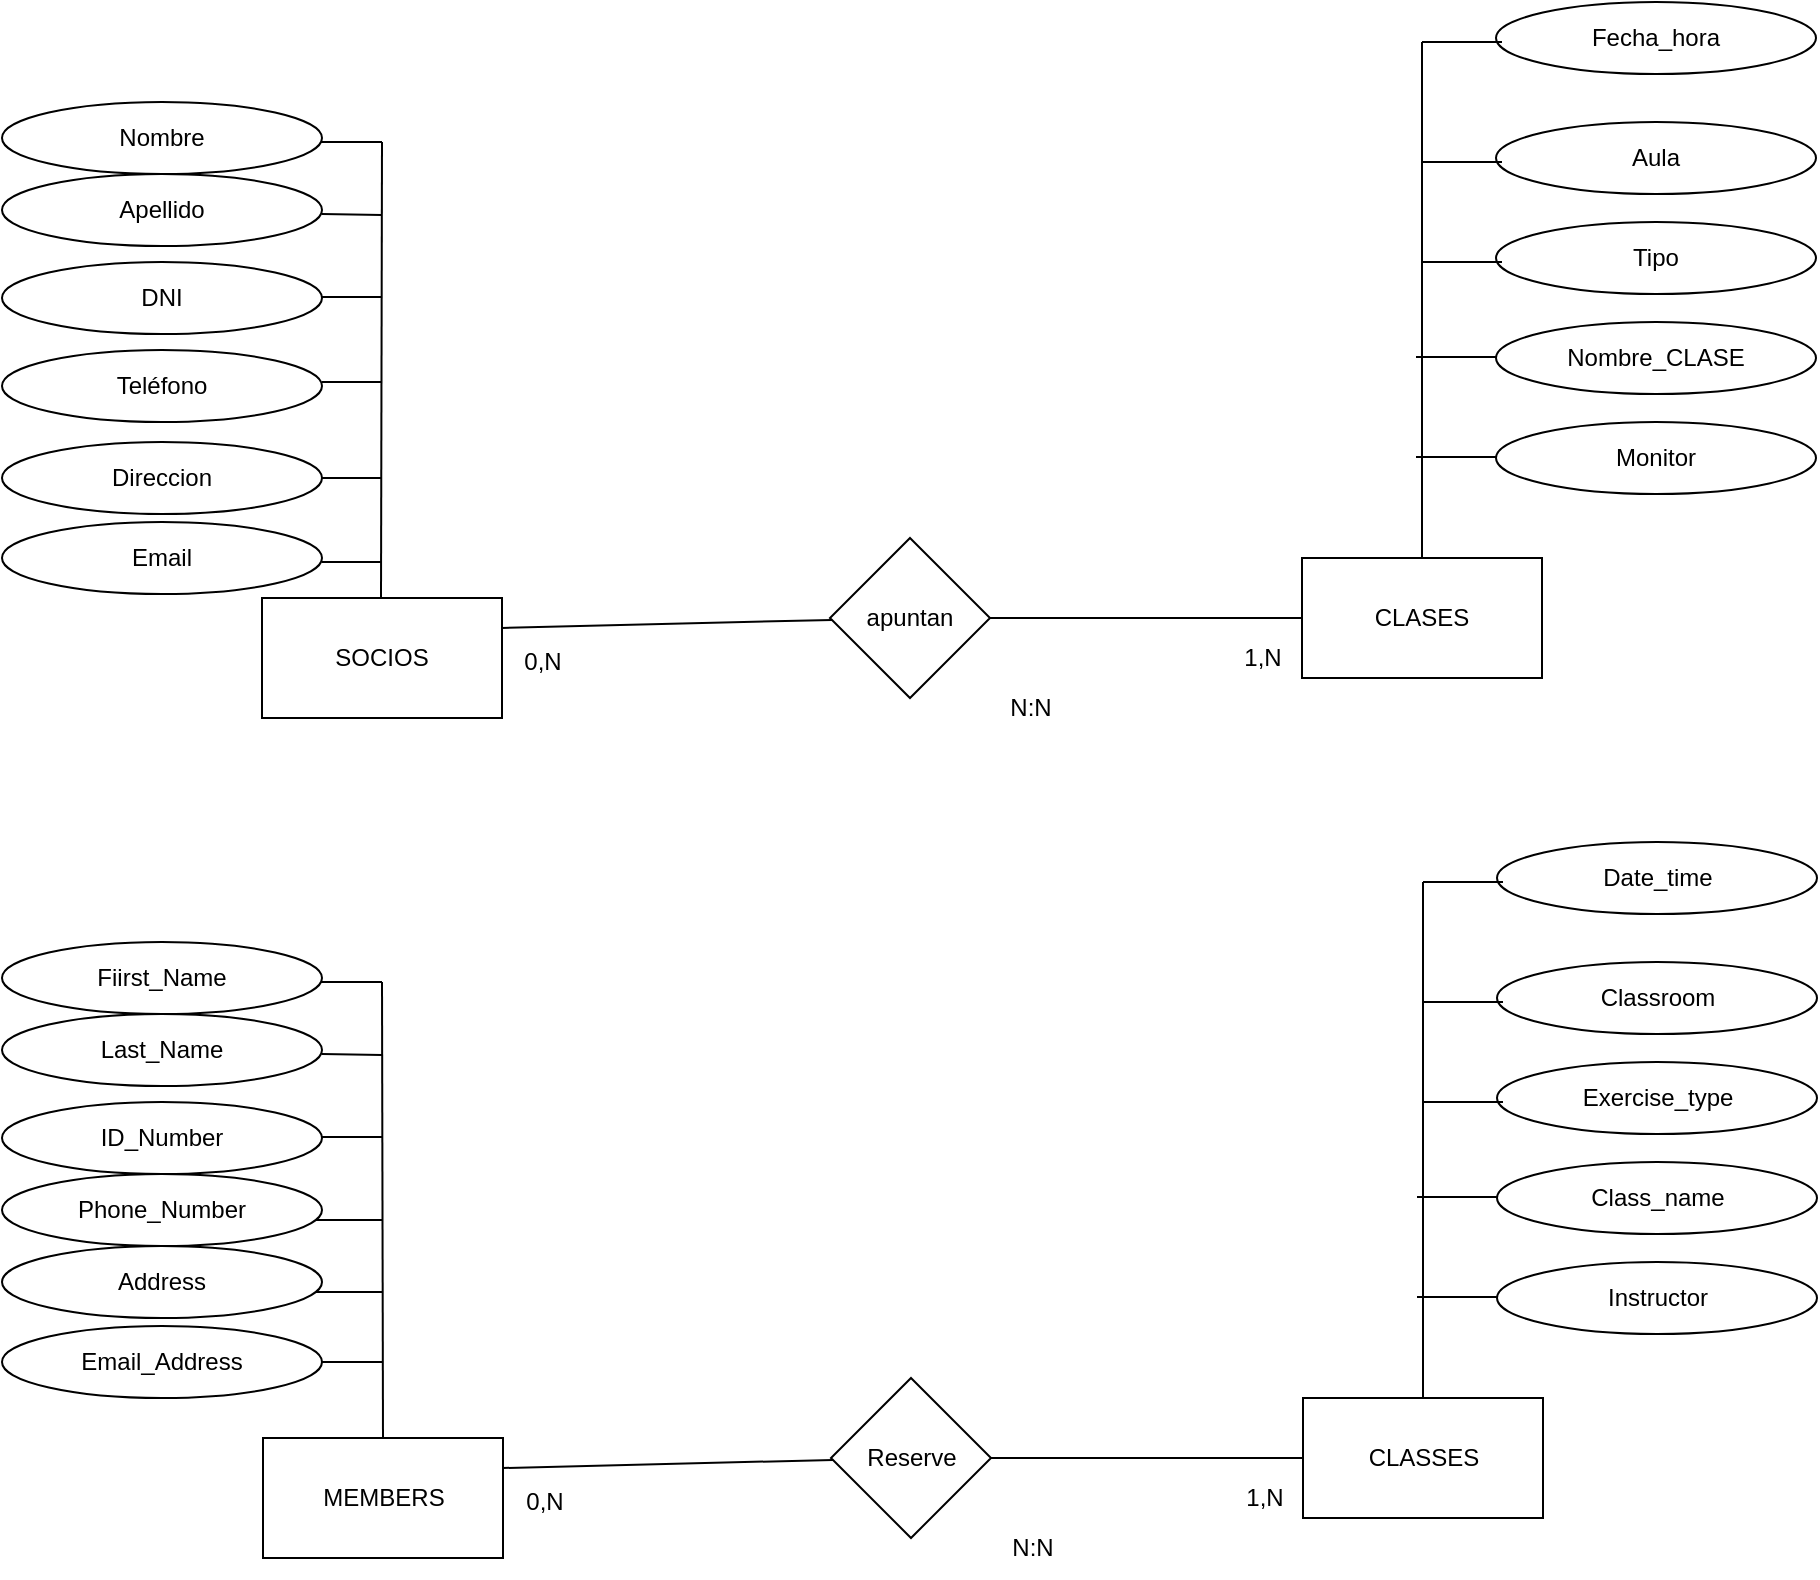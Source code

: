 <mxfile version="21.2.9" type="google">
  <diagram name="Página-1" id="dhJoWTg4MB5wxoDpjGGh">
    <mxGraphModel grid="1" page="1" gridSize="10" guides="1" tooltips="1" connect="1" arrows="1" fold="1" pageScale="1" pageWidth="827" pageHeight="1169" math="0" shadow="0">
      <root>
        <mxCell id="0" />
        <mxCell id="1" parent="0" />
        <mxCell id="_mJZ4wqmGVXa4T_1o8Sn-4" value="" style="endArrow=none;html=1;rounded=0;exitX=1;exitY=0.5;exitDx=0;exitDy=0;" edge="1" parent="1" source="_mJZ4wqmGVXa4T_1o8Sn-3" target="_mJZ4wqmGVXa4T_1o8Sn-5">
          <mxGeometry width="50" height="50" relative="1" as="geometry">
            <mxPoint x="390" y="310" as="sourcePoint" />
            <mxPoint x="510" y="110" as="targetPoint" />
          </mxGeometry>
        </mxCell>
        <mxCell id="_mJZ4wqmGVXa4T_1o8Sn-5" value="CLASES" style="rounded=0;whiteSpace=wrap;html=1;" vertex="1" parent="1">
          <mxGeometry x="730" y="518" width="120" height="60" as="geometry" />
        </mxCell>
        <mxCell id="_mJZ4wqmGVXa4T_1o8Sn-9" value="SOCIOS" style="rounded=0;whiteSpace=wrap;html=1;" vertex="1" parent="1">
          <mxGeometry x="210" y="538" width="120" height="60" as="geometry" />
        </mxCell>
        <mxCell id="_mJZ4wqmGVXa4T_1o8Sn-10" value="0,N" style="text;html=1;align=center;verticalAlign=middle;resizable=0;points=[];autosize=1;strokeColor=none;fillColor=none;" vertex="1" parent="1">
          <mxGeometry x="330" y="555" width="40" height="30" as="geometry" />
        </mxCell>
        <mxCell id="_mJZ4wqmGVXa4T_1o8Sn-12" value="1,N" style="text;html=1;align=center;verticalAlign=middle;resizable=0;points=[];autosize=1;strokeColor=none;fillColor=none;" vertex="1" parent="1">
          <mxGeometry x="690" y="553" width="40" height="30" as="geometry" />
        </mxCell>
        <mxCell id="_mJZ4wqmGVXa4T_1o8Sn-34" value="" style="endArrow=none;html=1;rounded=0;" edge="1" parent="1">
          <mxGeometry width="50" height="50" relative="1" as="geometry">
            <mxPoint x="269.5" y="538" as="sourcePoint" />
            <mxPoint x="270" y="310" as="targetPoint" />
          </mxGeometry>
        </mxCell>
        <mxCell id="_mJZ4wqmGVXa4T_1o8Sn-35" value="" style="endArrow=none;html=1;rounded=0;" edge="1" parent="1">
          <mxGeometry width="50" height="50" relative="1" as="geometry">
            <mxPoint x="230" y="478" as="sourcePoint" />
            <mxPoint x="270" y="478" as="targetPoint" />
          </mxGeometry>
        </mxCell>
        <mxCell id="_mJZ4wqmGVXa4T_1o8Sn-36" value="" style="endArrow=none;html=1;rounded=0;" edge="1" parent="1">
          <mxGeometry width="50" height="50" relative="1" as="geometry">
            <mxPoint x="240" y="430" as="sourcePoint" />
            <mxPoint x="270" y="430" as="targetPoint" />
            <Array as="points" />
          </mxGeometry>
        </mxCell>
        <mxCell id="_mJZ4wqmGVXa4T_1o8Sn-37" value="" style="endArrow=none;html=1;rounded=0;" edge="1" parent="1">
          <mxGeometry width="50" height="50" relative="1" as="geometry">
            <mxPoint x="230" y="310" as="sourcePoint" />
            <mxPoint x="270" y="310" as="targetPoint" />
          </mxGeometry>
        </mxCell>
        <mxCell id="_mJZ4wqmGVXa4T_1o8Sn-38" value="" style="endArrow=none;html=1;rounded=0;" edge="1" parent="1">
          <mxGeometry width="50" height="50" relative="1" as="geometry">
            <mxPoint x="230" y="387.5" as="sourcePoint" />
            <mxPoint x="270" y="387.5" as="targetPoint" />
          </mxGeometry>
        </mxCell>
        <mxCell id="_mJZ4wqmGVXa4T_1o8Sn-39" value="Nombre" style="ellipse;whiteSpace=wrap;html=1;" vertex="1" parent="1">
          <mxGeometry x="80" y="290" width="160" height="36" as="geometry" />
        </mxCell>
        <mxCell id="_mJZ4wqmGVXa4T_1o8Sn-40" value="DNI" style="ellipse;whiteSpace=wrap;html=1;" vertex="1" parent="1">
          <mxGeometry x="80" y="370" width="160" height="36" as="geometry" />
        </mxCell>
        <mxCell id="_mJZ4wqmGVXa4T_1o8Sn-41" value="Teléfono" style="ellipse;whiteSpace=wrap;html=1;" vertex="1" parent="1">
          <mxGeometry x="80" y="414" width="160" height="36" as="geometry" />
        </mxCell>
        <mxCell id="_mJZ4wqmGVXa4T_1o8Sn-42" value="Direccion" style="ellipse;whiteSpace=wrap;html=1;" vertex="1" parent="1">
          <mxGeometry x="80" y="460" width="160" height="36" as="geometry" />
        </mxCell>
        <mxCell id="_mJZ4wqmGVXa4T_1o8Sn-43" value="" style="endArrow=none;html=1;rounded=0;" edge="1" parent="1" target="_mJZ4wqmGVXa4T_1o8Sn-5">
          <mxGeometry width="50" height="50" relative="1" as="geometry">
            <mxPoint x="790" y="260" as="sourcePoint" />
            <mxPoint x="820" y="184" as="targetPoint" />
          </mxGeometry>
        </mxCell>
        <mxCell id="_mJZ4wqmGVXa4T_1o8Sn-44" value="" style="endArrow=none;html=1;rounded=0;" edge="1" parent="1">
          <mxGeometry width="50" height="50" relative="1" as="geometry">
            <mxPoint x="787" y="417.5" as="sourcePoint" />
            <mxPoint x="827" y="417.5" as="targetPoint" />
          </mxGeometry>
        </mxCell>
        <mxCell id="_mJZ4wqmGVXa4T_1o8Sn-47" value="Nombre_CLASE" style="ellipse;whiteSpace=wrap;html=1;" vertex="1" parent="1">
          <mxGeometry x="827" y="400" width="160" height="36" as="geometry" />
        </mxCell>
        <mxCell id="_mJZ4wqmGVXa4T_1o8Sn-48" value="Tipo" style="ellipse;whiteSpace=wrap;html=1;" vertex="1" parent="1">
          <mxGeometry x="827" y="350" width="160" height="36" as="geometry" />
        </mxCell>
        <mxCell id="_mJZ4wqmGVXa4T_1o8Sn-54" value="" style="endArrow=none;html=1;rounded=0;exitX=1;exitY=0.25;exitDx=0;exitDy=0;" edge="1" parent="1" source="_mJZ4wqmGVXa4T_1o8Sn-3">
          <mxGeometry width="50" height="50" relative="1" as="geometry">
            <mxPoint x="500" y="420" as="sourcePoint" />
            <mxPoint x="534.913" y="548.913" as="targetPoint" />
          </mxGeometry>
        </mxCell>
        <mxCell id="_mJZ4wqmGVXa4T_1o8Sn-57" value="Fecha_hora" style="ellipse;whiteSpace=wrap;html=1;" vertex="1" parent="1">
          <mxGeometry x="827" y="240" width="160" height="36" as="geometry" />
        </mxCell>
        <mxCell id="_mJZ4wqmGVXa4T_1o8Sn-62" value="Monitor" style="ellipse;whiteSpace=wrap;html=1;" vertex="1" parent="1">
          <mxGeometry x="827" y="450" width="160" height="36" as="geometry" />
        </mxCell>
        <mxCell id="_mJZ4wqmGVXa4T_1o8Sn-63" value="" style="endArrow=none;html=1;rounded=0;" edge="1" parent="1">
          <mxGeometry width="50" height="50" relative="1" as="geometry">
            <mxPoint x="787" y="467.5" as="sourcePoint" />
            <mxPoint x="827" y="467.5" as="targetPoint" />
          </mxGeometry>
        </mxCell>
        <mxCell id="_mJZ4wqmGVXa4T_1o8Sn-64" value="N:N" style="text;html=1;align=center;verticalAlign=middle;resizable=0;points=[];autosize=1;strokeColor=none;fillColor=none;" vertex="1" parent="1">
          <mxGeometry x="574" y="578" width="40" height="30" as="geometry" />
        </mxCell>
        <mxCell id="_mJZ4wqmGVXa4T_1o8Sn-65" value="" style="endArrow=none;html=1;rounded=0;" edge="1" parent="1">
          <mxGeometry width="50" height="50" relative="1" as="geometry">
            <mxPoint x="240" y="346" as="sourcePoint" />
            <mxPoint x="270" y="346.5" as="targetPoint" />
          </mxGeometry>
        </mxCell>
        <mxCell id="_mJZ4wqmGVXa4T_1o8Sn-66" value="Apellido" style="ellipse;whiteSpace=wrap;html=1;" vertex="1" parent="1">
          <mxGeometry x="80" y="326" width="160" height="36" as="geometry" />
        </mxCell>
        <mxCell id="_mJZ4wqmGVXa4T_1o8Sn-67" value="" style="endArrow=none;html=1;rounded=0;" edge="1" parent="1">
          <mxGeometry width="50" height="50" relative="1" as="geometry">
            <mxPoint x="790" y="370" as="sourcePoint" />
            <mxPoint x="830" y="370" as="targetPoint" />
          </mxGeometry>
        </mxCell>
        <mxCell id="_mJZ4wqmGVXa4T_1o8Sn-68" value="Aula" style="ellipse;whiteSpace=wrap;html=1;" vertex="1" parent="1">
          <mxGeometry x="827" y="300" width="160" height="36" as="geometry" />
        </mxCell>
        <mxCell id="_mJZ4wqmGVXa4T_1o8Sn-69" value="" style="endArrow=none;html=1;rounded=0;" edge="1" parent="1">
          <mxGeometry width="50" height="50" relative="1" as="geometry">
            <mxPoint x="790" y="320" as="sourcePoint" />
            <mxPoint x="830" y="320" as="targetPoint" />
          </mxGeometry>
        </mxCell>
        <mxCell id="_mJZ4wqmGVXa4T_1o8Sn-70" value="" style="endArrow=none;html=1;rounded=0;" edge="1" parent="1">
          <mxGeometry width="50" height="50" relative="1" as="geometry">
            <mxPoint x="790" y="260" as="sourcePoint" />
            <mxPoint x="830" y="260" as="targetPoint" />
          </mxGeometry>
        </mxCell>
        <mxCell id="_mJZ4wqmGVXa4T_1o8Sn-76" value="" style="endArrow=none;html=1;rounded=0;exitX=1;exitY=0.25;exitDx=0;exitDy=0;" edge="1" parent="1" source="_mJZ4wqmGVXa4T_1o8Sn-9" target="_mJZ4wqmGVXa4T_1o8Sn-3">
          <mxGeometry width="50" height="50" relative="1" as="geometry">
            <mxPoint x="330" y="553" as="sourcePoint" />
            <mxPoint x="534.913" y="548.913" as="targetPoint" />
          </mxGeometry>
        </mxCell>
        <mxCell id="_mJZ4wqmGVXa4T_1o8Sn-3" value="apuntan" style="rhombus;whiteSpace=wrap;html=1;" vertex="1" parent="1">
          <mxGeometry x="494" y="508" width="80" height="80" as="geometry" />
        </mxCell>
        <mxCell id="yW-DzzcqtFnqFuDRM7yB-1" value="" style="endArrow=none;html=1;rounded=0;exitX=1;exitY=0.5;exitDx=0;exitDy=0;" edge="1" parent="1" source="yW-DzzcqtFnqFuDRM7yB-31" target="yW-DzzcqtFnqFuDRM7yB-2">
          <mxGeometry width="50" height="50" relative="1" as="geometry">
            <mxPoint x="390.5" y="730" as="sourcePoint" />
            <mxPoint x="510.5" y="530" as="targetPoint" />
          </mxGeometry>
        </mxCell>
        <mxCell id="yW-DzzcqtFnqFuDRM7yB-2" value="CLASSES" style="rounded=0;whiteSpace=wrap;html=1;" vertex="1" parent="1">
          <mxGeometry x="730.5" y="938" width="120" height="60" as="geometry" />
        </mxCell>
        <mxCell id="yW-DzzcqtFnqFuDRM7yB-3" value="MEMBERS" style="rounded=0;whiteSpace=wrap;html=1;" vertex="1" parent="1">
          <mxGeometry x="210.5" y="958" width="120" height="60" as="geometry" />
        </mxCell>
        <mxCell id="yW-DzzcqtFnqFuDRM7yB-4" value="0,N" style="text;html=1;align=center;verticalAlign=middle;resizable=0;points=[];autosize=1;strokeColor=none;fillColor=none;" vertex="1" parent="1">
          <mxGeometry x="330.5" y="975" width="40" height="30" as="geometry" />
        </mxCell>
        <mxCell id="yW-DzzcqtFnqFuDRM7yB-5" value="1,N" style="text;html=1;align=center;verticalAlign=middle;resizable=0;points=[];autosize=1;strokeColor=none;fillColor=none;" vertex="1" parent="1">
          <mxGeometry x="690.5" y="973" width="40" height="30" as="geometry" />
        </mxCell>
        <mxCell id="yW-DzzcqtFnqFuDRM7yB-6" value="" style="endArrow=none;html=1;rounded=0;exitX=0.5;exitY=0;exitDx=0;exitDy=0;" edge="1" parent="1" source="yW-DzzcqtFnqFuDRM7yB-3">
          <mxGeometry width="50" height="50" relative="1" as="geometry">
            <mxPoint x="269.5" y="928" as="sourcePoint" />
            <mxPoint x="270" y="730" as="targetPoint" />
          </mxGeometry>
        </mxCell>
        <mxCell id="yW-DzzcqtFnqFuDRM7yB-7" value="" style="endArrow=none;html=1;rounded=0;" edge="1" parent="1">
          <mxGeometry width="50" height="50" relative="1" as="geometry">
            <mxPoint x="230" y="885" as="sourcePoint" />
            <mxPoint x="270" y="885" as="targetPoint" />
          </mxGeometry>
        </mxCell>
        <mxCell id="yW-DzzcqtFnqFuDRM7yB-8" value="" style="endArrow=none;html=1;rounded=0;" edge="1" parent="1">
          <mxGeometry width="50" height="50" relative="1" as="geometry">
            <mxPoint x="230" y="849" as="sourcePoint" />
            <mxPoint x="270" y="849" as="targetPoint" />
          </mxGeometry>
        </mxCell>
        <mxCell id="yW-DzzcqtFnqFuDRM7yB-9" value="" style="endArrow=none;html=1;rounded=0;" edge="1" parent="1">
          <mxGeometry width="50" height="50" relative="1" as="geometry">
            <mxPoint x="230" y="730" as="sourcePoint" />
            <mxPoint x="270" y="730" as="targetPoint" />
          </mxGeometry>
        </mxCell>
        <mxCell id="yW-DzzcqtFnqFuDRM7yB-10" value="" style="endArrow=none;html=1;rounded=0;" edge="1" parent="1">
          <mxGeometry width="50" height="50" relative="1" as="geometry">
            <mxPoint x="230" y="807.5" as="sourcePoint" />
            <mxPoint x="270" y="807.5" as="targetPoint" />
          </mxGeometry>
        </mxCell>
        <mxCell id="yW-DzzcqtFnqFuDRM7yB-11" value="Fiirst_Name" style="ellipse;whiteSpace=wrap;html=1;" vertex="1" parent="1">
          <mxGeometry x="80" y="710" width="160" height="36" as="geometry" />
        </mxCell>
        <mxCell id="yW-DzzcqtFnqFuDRM7yB-12" value="ID_Number" style="ellipse;whiteSpace=wrap;html=1;" vertex="1" parent="1">
          <mxGeometry x="80" y="790" width="160" height="36" as="geometry" />
        </mxCell>
        <mxCell id="yW-DzzcqtFnqFuDRM7yB-13" value="Phone_Number" style="ellipse;whiteSpace=wrap;html=1;" vertex="1" parent="1">
          <mxGeometry x="80" y="826" width="160" height="36" as="geometry" />
        </mxCell>
        <mxCell id="yW-DzzcqtFnqFuDRM7yB-14" value="Address" style="ellipse;whiteSpace=wrap;html=1;" vertex="1" parent="1">
          <mxGeometry x="80" y="862" width="160" height="36" as="geometry" />
        </mxCell>
        <mxCell id="yW-DzzcqtFnqFuDRM7yB-15" value="" style="endArrow=none;html=1;rounded=0;" edge="1" parent="1" target="yW-DzzcqtFnqFuDRM7yB-2">
          <mxGeometry width="50" height="50" relative="1" as="geometry">
            <mxPoint x="790.5" y="680" as="sourcePoint" />
            <mxPoint x="820.5" y="604" as="targetPoint" />
          </mxGeometry>
        </mxCell>
        <mxCell id="yW-DzzcqtFnqFuDRM7yB-16" value="" style="endArrow=none;html=1;rounded=0;" edge="1" parent="1">
          <mxGeometry width="50" height="50" relative="1" as="geometry">
            <mxPoint x="787.5" y="837.5" as="sourcePoint" />
            <mxPoint x="827.5" y="837.5" as="targetPoint" />
          </mxGeometry>
        </mxCell>
        <mxCell id="yW-DzzcqtFnqFuDRM7yB-17" value="Class_name" style="ellipse;whiteSpace=wrap;html=1;" vertex="1" parent="1">
          <mxGeometry x="827.5" y="820" width="160" height="36" as="geometry" />
        </mxCell>
        <mxCell id="yW-DzzcqtFnqFuDRM7yB-18" value="Exercise_type" style="ellipse;whiteSpace=wrap;html=1;" vertex="1" parent="1">
          <mxGeometry x="827.5" y="770" width="160" height="36" as="geometry" />
        </mxCell>
        <mxCell id="yW-DzzcqtFnqFuDRM7yB-19" value="" style="endArrow=none;html=1;rounded=0;exitX=1;exitY=0.25;exitDx=0;exitDy=0;" edge="1" parent="1" source="yW-DzzcqtFnqFuDRM7yB-31">
          <mxGeometry width="50" height="50" relative="1" as="geometry">
            <mxPoint x="500.5" y="840" as="sourcePoint" />
            <mxPoint x="535.413" y="968.913" as="targetPoint" />
          </mxGeometry>
        </mxCell>
        <mxCell id="yW-DzzcqtFnqFuDRM7yB-20" value="Date_time" style="ellipse;whiteSpace=wrap;html=1;" vertex="1" parent="1">
          <mxGeometry x="827.5" y="660" width="160" height="36" as="geometry" />
        </mxCell>
        <mxCell id="yW-DzzcqtFnqFuDRM7yB-21" value="Instructor" style="ellipse;whiteSpace=wrap;html=1;" vertex="1" parent="1">
          <mxGeometry x="827.5" y="870" width="160" height="36" as="geometry" />
        </mxCell>
        <mxCell id="yW-DzzcqtFnqFuDRM7yB-22" value="" style="endArrow=none;html=1;rounded=0;" edge="1" parent="1">
          <mxGeometry width="50" height="50" relative="1" as="geometry">
            <mxPoint x="787.5" y="887.5" as="sourcePoint" />
            <mxPoint x="827.5" y="887.5" as="targetPoint" />
          </mxGeometry>
        </mxCell>
        <mxCell id="yW-DzzcqtFnqFuDRM7yB-23" value="N:N" style="text;html=1;align=center;verticalAlign=middle;resizable=0;points=[];autosize=1;strokeColor=none;fillColor=none;" vertex="1" parent="1">
          <mxGeometry x="574.5" y="998" width="40" height="30" as="geometry" />
        </mxCell>
        <mxCell id="yW-DzzcqtFnqFuDRM7yB-24" value="" style="endArrow=none;html=1;rounded=0;" edge="1" parent="1">
          <mxGeometry width="50" height="50" relative="1" as="geometry">
            <mxPoint x="240" y="766" as="sourcePoint" />
            <mxPoint x="270" y="766.5" as="targetPoint" />
          </mxGeometry>
        </mxCell>
        <mxCell id="yW-DzzcqtFnqFuDRM7yB-25" value="Last_Name" style="ellipse;whiteSpace=wrap;html=1;" vertex="1" parent="1">
          <mxGeometry x="80" y="746" width="160" height="36" as="geometry" />
        </mxCell>
        <mxCell id="yW-DzzcqtFnqFuDRM7yB-26" value="" style="endArrow=none;html=1;rounded=0;" edge="1" parent="1">
          <mxGeometry width="50" height="50" relative="1" as="geometry">
            <mxPoint x="790.5" y="790" as="sourcePoint" />
            <mxPoint x="830.5" y="790" as="targetPoint" />
          </mxGeometry>
        </mxCell>
        <mxCell id="yW-DzzcqtFnqFuDRM7yB-27" value="Classroom" style="ellipse;whiteSpace=wrap;html=1;" vertex="1" parent="1">
          <mxGeometry x="827.5" y="720" width="160" height="36" as="geometry" />
        </mxCell>
        <mxCell id="yW-DzzcqtFnqFuDRM7yB-28" value="" style="endArrow=none;html=1;rounded=0;" edge="1" parent="1">
          <mxGeometry width="50" height="50" relative="1" as="geometry">
            <mxPoint x="790.5" y="740" as="sourcePoint" />
            <mxPoint x="830.5" y="740" as="targetPoint" />
          </mxGeometry>
        </mxCell>
        <mxCell id="yW-DzzcqtFnqFuDRM7yB-29" value="" style="endArrow=none;html=1;rounded=0;" edge="1" parent="1">
          <mxGeometry width="50" height="50" relative="1" as="geometry">
            <mxPoint x="790.5" y="680" as="sourcePoint" />
            <mxPoint x="830.5" y="680" as="targetPoint" />
          </mxGeometry>
        </mxCell>
        <mxCell id="yW-DzzcqtFnqFuDRM7yB-30" value="" style="endArrow=none;html=1;rounded=0;exitX=1;exitY=0.25;exitDx=0;exitDy=0;" edge="1" parent="1" source="yW-DzzcqtFnqFuDRM7yB-3" target="yW-DzzcqtFnqFuDRM7yB-31">
          <mxGeometry width="50" height="50" relative="1" as="geometry">
            <mxPoint x="330.5" y="973" as="sourcePoint" />
            <mxPoint x="535.413" y="968.913" as="targetPoint" />
          </mxGeometry>
        </mxCell>
        <mxCell id="yW-DzzcqtFnqFuDRM7yB-31" value="Reserve" style="rhombus;whiteSpace=wrap;html=1;" vertex="1" parent="1">
          <mxGeometry x="494.5" y="928" width="80" height="80" as="geometry" />
        </mxCell>
        <mxCell id="yW-DzzcqtFnqFuDRM7yB-32" value="Email_Address" style="ellipse;whiteSpace=wrap;html=1;" vertex="1" parent="1">
          <mxGeometry x="80" y="902" width="160" height="36" as="geometry" />
        </mxCell>
        <mxCell id="yW-DzzcqtFnqFuDRM7yB-33" value="" style="endArrow=none;html=1;rounded=0;" edge="1" parent="1">
          <mxGeometry width="50" height="50" relative="1" as="geometry">
            <mxPoint x="240" y="920" as="sourcePoint" />
            <mxPoint x="270" y="920" as="targetPoint" />
          </mxGeometry>
        </mxCell>
        <mxCell id="yW-DzzcqtFnqFuDRM7yB-34" value="Email" style="ellipse;whiteSpace=wrap;html=1;" vertex="1" parent="1">
          <mxGeometry x="80" y="500" width="160" height="36" as="geometry" />
        </mxCell>
        <mxCell id="yW-DzzcqtFnqFuDRM7yB-35" value="" style="endArrow=none;html=1;rounded=0;" edge="1" parent="1">
          <mxGeometry width="50" height="50" relative="1" as="geometry">
            <mxPoint x="240" y="520" as="sourcePoint" />
            <mxPoint x="270" y="520" as="targetPoint" />
          </mxGeometry>
        </mxCell>
      </root>
    </mxGraphModel>
  </diagram>
</mxfile>
